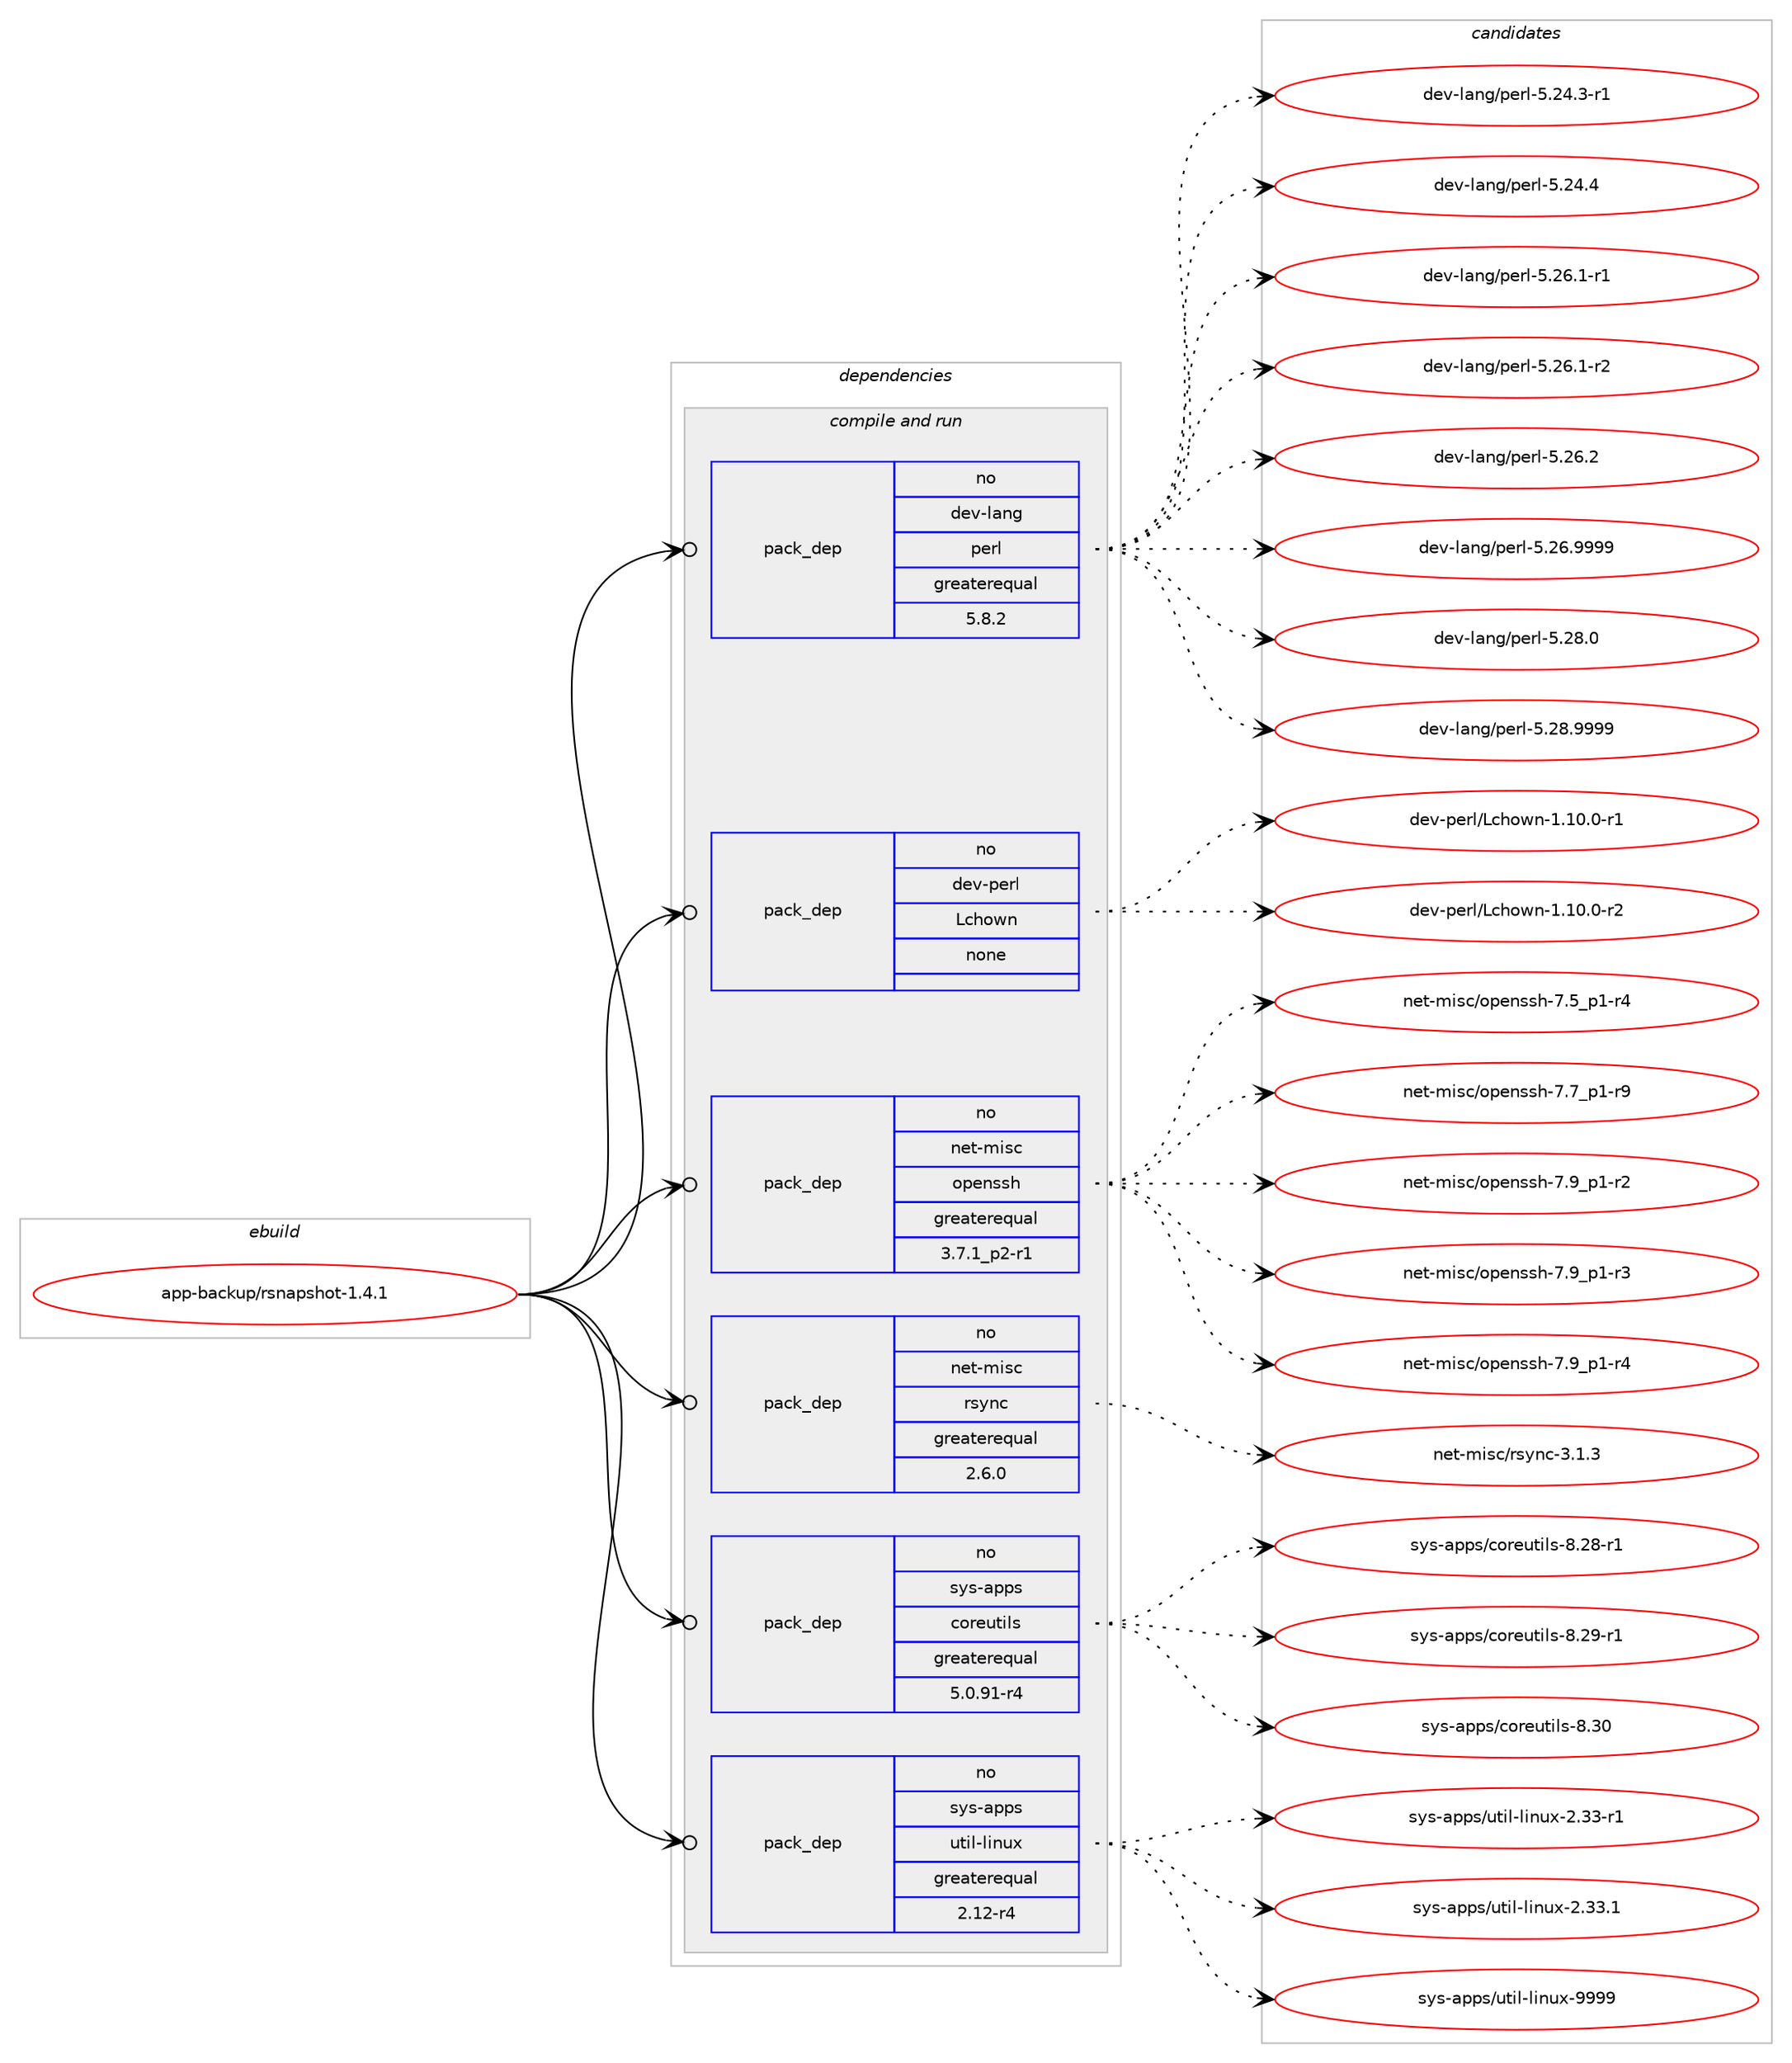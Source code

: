 digraph prolog {

# *************
# Graph options
# *************

newrank=true;
concentrate=true;
compound=true;
graph [rankdir=LR,fontname=Helvetica,fontsize=10,ranksep=1.5];#, ranksep=2.5, nodesep=0.2];
edge  [arrowhead=vee];
node  [fontname=Helvetica,fontsize=10];

# **********
# The ebuild
# **********

subgraph cluster_leftcol {
color=gray;
rank=same;
label=<<i>ebuild</i>>;
id [label="app-backup/rsnapshot-1.4.1", color=red, width=4, href="../app-backup/rsnapshot-1.4.1.svg"];
}

# ****************
# The dependencies
# ****************

subgraph cluster_midcol {
color=gray;
label=<<i>dependencies</i>>;
subgraph cluster_compile {
fillcolor="#eeeeee";
style=filled;
label=<<i>compile</i>>;
}
subgraph cluster_compileandrun {
fillcolor="#eeeeee";
style=filled;
label=<<i>compile and run</i>>;
subgraph pack906822 {
dependency1273937 [label=<<TABLE BORDER="0" CELLBORDER="1" CELLSPACING="0" CELLPADDING="4" WIDTH="220"><TR><TD ROWSPAN="6" CELLPADDING="30">pack_dep</TD></TR><TR><TD WIDTH="110">no</TD></TR><TR><TD>dev-lang</TD></TR><TR><TD>perl</TD></TR><TR><TD>greaterequal</TD></TR><TR><TD>5.8.2</TD></TR></TABLE>>, shape=none, color=blue];
}
id:e -> dependency1273937:w [weight=20,style="solid",arrowhead="odotvee"];
subgraph pack906823 {
dependency1273938 [label=<<TABLE BORDER="0" CELLBORDER="1" CELLSPACING="0" CELLPADDING="4" WIDTH="220"><TR><TD ROWSPAN="6" CELLPADDING="30">pack_dep</TD></TR><TR><TD WIDTH="110">no</TD></TR><TR><TD>dev-perl</TD></TR><TR><TD>Lchown</TD></TR><TR><TD>none</TD></TR><TR><TD></TD></TR></TABLE>>, shape=none, color=blue];
}
id:e -> dependency1273938:w [weight=20,style="solid",arrowhead="odotvee"];
subgraph pack906824 {
dependency1273939 [label=<<TABLE BORDER="0" CELLBORDER="1" CELLSPACING="0" CELLPADDING="4" WIDTH="220"><TR><TD ROWSPAN="6" CELLPADDING="30">pack_dep</TD></TR><TR><TD WIDTH="110">no</TD></TR><TR><TD>net-misc</TD></TR><TR><TD>openssh</TD></TR><TR><TD>greaterequal</TD></TR><TR><TD>3.7.1_p2-r1</TD></TR></TABLE>>, shape=none, color=blue];
}
id:e -> dependency1273939:w [weight=20,style="solid",arrowhead="odotvee"];
subgraph pack906825 {
dependency1273940 [label=<<TABLE BORDER="0" CELLBORDER="1" CELLSPACING="0" CELLPADDING="4" WIDTH="220"><TR><TD ROWSPAN="6" CELLPADDING="30">pack_dep</TD></TR><TR><TD WIDTH="110">no</TD></TR><TR><TD>net-misc</TD></TR><TR><TD>rsync</TD></TR><TR><TD>greaterequal</TD></TR><TR><TD>2.6.0</TD></TR></TABLE>>, shape=none, color=blue];
}
id:e -> dependency1273940:w [weight=20,style="solid",arrowhead="odotvee"];
subgraph pack906826 {
dependency1273941 [label=<<TABLE BORDER="0" CELLBORDER="1" CELLSPACING="0" CELLPADDING="4" WIDTH="220"><TR><TD ROWSPAN="6" CELLPADDING="30">pack_dep</TD></TR><TR><TD WIDTH="110">no</TD></TR><TR><TD>sys-apps</TD></TR><TR><TD>coreutils</TD></TR><TR><TD>greaterequal</TD></TR><TR><TD>5.0.91-r4</TD></TR></TABLE>>, shape=none, color=blue];
}
id:e -> dependency1273941:w [weight=20,style="solid",arrowhead="odotvee"];
subgraph pack906827 {
dependency1273942 [label=<<TABLE BORDER="0" CELLBORDER="1" CELLSPACING="0" CELLPADDING="4" WIDTH="220"><TR><TD ROWSPAN="6" CELLPADDING="30">pack_dep</TD></TR><TR><TD WIDTH="110">no</TD></TR><TR><TD>sys-apps</TD></TR><TR><TD>util-linux</TD></TR><TR><TD>greaterequal</TD></TR><TR><TD>2.12-r4</TD></TR></TABLE>>, shape=none, color=blue];
}
id:e -> dependency1273942:w [weight=20,style="solid",arrowhead="odotvee"];
}
subgraph cluster_run {
fillcolor="#eeeeee";
style=filled;
label=<<i>run</i>>;
}
}

# **************
# The candidates
# **************

subgraph cluster_choices {
rank=same;
color=gray;
label=<<i>candidates</i>>;

subgraph choice906822 {
color=black;
nodesep=1;
choice100101118451089711010347112101114108455346505246514511449 [label="dev-lang/perl-5.24.3-r1", color=red, width=4,href="../dev-lang/perl-5.24.3-r1.svg"];
choice10010111845108971101034711210111410845534650524652 [label="dev-lang/perl-5.24.4", color=red, width=4,href="../dev-lang/perl-5.24.4.svg"];
choice100101118451089711010347112101114108455346505446494511449 [label="dev-lang/perl-5.26.1-r1", color=red, width=4,href="../dev-lang/perl-5.26.1-r1.svg"];
choice100101118451089711010347112101114108455346505446494511450 [label="dev-lang/perl-5.26.1-r2", color=red, width=4,href="../dev-lang/perl-5.26.1-r2.svg"];
choice10010111845108971101034711210111410845534650544650 [label="dev-lang/perl-5.26.2", color=red, width=4,href="../dev-lang/perl-5.26.2.svg"];
choice10010111845108971101034711210111410845534650544657575757 [label="dev-lang/perl-5.26.9999", color=red, width=4,href="../dev-lang/perl-5.26.9999.svg"];
choice10010111845108971101034711210111410845534650564648 [label="dev-lang/perl-5.28.0", color=red, width=4,href="../dev-lang/perl-5.28.0.svg"];
choice10010111845108971101034711210111410845534650564657575757 [label="dev-lang/perl-5.28.9999", color=red, width=4,href="../dev-lang/perl-5.28.9999.svg"];
dependency1273937:e -> choice100101118451089711010347112101114108455346505246514511449:w [style=dotted,weight="100"];
dependency1273937:e -> choice10010111845108971101034711210111410845534650524652:w [style=dotted,weight="100"];
dependency1273937:e -> choice100101118451089711010347112101114108455346505446494511449:w [style=dotted,weight="100"];
dependency1273937:e -> choice100101118451089711010347112101114108455346505446494511450:w [style=dotted,weight="100"];
dependency1273937:e -> choice10010111845108971101034711210111410845534650544650:w [style=dotted,weight="100"];
dependency1273937:e -> choice10010111845108971101034711210111410845534650544657575757:w [style=dotted,weight="100"];
dependency1273937:e -> choice10010111845108971101034711210111410845534650564648:w [style=dotted,weight="100"];
dependency1273937:e -> choice10010111845108971101034711210111410845534650564657575757:w [style=dotted,weight="100"];
}
subgraph choice906823 {
color=black;
nodesep=1;
choice10010111845112101114108477699104111119110454946494846484511449 [label="dev-perl/Lchown-1.10.0-r1", color=red, width=4,href="../dev-perl/Lchown-1.10.0-r1.svg"];
choice10010111845112101114108477699104111119110454946494846484511450 [label="dev-perl/Lchown-1.10.0-r2", color=red, width=4,href="../dev-perl/Lchown-1.10.0-r2.svg"];
dependency1273938:e -> choice10010111845112101114108477699104111119110454946494846484511449:w [style=dotted,weight="100"];
dependency1273938:e -> choice10010111845112101114108477699104111119110454946494846484511450:w [style=dotted,weight="100"];
}
subgraph choice906824 {
color=black;
nodesep=1;
choice1101011164510910511599471111121011101151151044555465395112494511452 [label="net-misc/openssh-7.5_p1-r4", color=red, width=4,href="../net-misc/openssh-7.5_p1-r4.svg"];
choice1101011164510910511599471111121011101151151044555465595112494511457 [label="net-misc/openssh-7.7_p1-r9", color=red, width=4,href="../net-misc/openssh-7.7_p1-r9.svg"];
choice1101011164510910511599471111121011101151151044555465795112494511450 [label="net-misc/openssh-7.9_p1-r2", color=red, width=4,href="../net-misc/openssh-7.9_p1-r2.svg"];
choice1101011164510910511599471111121011101151151044555465795112494511451 [label="net-misc/openssh-7.9_p1-r3", color=red, width=4,href="../net-misc/openssh-7.9_p1-r3.svg"];
choice1101011164510910511599471111121011101151151044555465795112494511452 [label="net-misc/openssh-7.9_p1-r4", color=red, width=4,href="../net-misc/openssh-7.9_p1-r4.svg"];
dependency1273939:e -> choice1101011164510910511599471111121011101151151044555465395112494511452:w [style=dotted,weight="100"];
dependency1273939:e -> choice1101011164510910511599471111121011101151151044555465595112494511457:w [style=dotted,weight="100"];
dependency1273939:e -> choice1101011164510910511599471111121011101151151044555465795112494511450:w [style=dotted,weight="100"];
dependency1273939:e -> choice1101011164510910511599471111121011101151151044555465795112494511451:w [style=dotted,weight="100"];
dependency1273939:e -> choice1101011164510910511599471111121011101151151044555465795112494511452:w [style=dotted,weight="100"];
}
subgraph choice906825 {
color=black;
nodesep=1;
choice11010111645109105115994711411512111099455146494651 [label="net-misc/rsync-3.1.3", color=red, width=4,href="../net-misc/rsync-3.1.3.svg"];
dependency1273940:e -> choice11010111645109105115994711411512111099455146494651:w [style=dotted,weight="100"];
}
subgraph choice906826 {
color=black;
nodesep=1;
choice1151211154597112112115479911111410111711610510811545564650564511449 [label="sys-apps/coreutils-8.28-r1", color=red, width=4,href="../sys-apps/coreutils-8.28-r1.svg"];
choice1151211154597112112115479911111410111711610510811545564650574511449 [label="sys-apps/coreutils-8.29-r1", color=red, width=4,href="../sys-apps/coreutils-8.29-r1.svg"];
choice115121115459711211211547991111141011171161051081154556465148 [label="sys-apps/coreutils-8.30", color=red, width=4,href="../sys-apps/coreutils-8.30.svg"];
dependency1273941:e -> choice1151211154597112112115479911111410111711610510811545564650564511449:w [style=dotted,weight="100"];
dependency1273941:e -> choice1151211154597112112115479911111410111711610510811545564650574511449:w [style=dotted,weight="100"];
dependency1273941:e -> choice115121115459711211211547991111141011171161051081154556465148:w [style=dotted,weight="100"];
}
subgraph choice906827 {
color=black;
nodesep=1;
choice1151211154597112112115471171161051084510810511011712045504651514511449 [label="sys-apps/util-linux-2.33-r1", color=red, width=4,href="../sys-apps/util-linux-2.33-r1.svg"];
choice1151211154597112112115471171161051084510810511011712045504651514649 [label="sys-apps/util-linux-2.33.1", color=red, width=4,href="../sys-apps/util-linux-2.33.1.svg"];
choice115121115459711211211547117116105108451081051101171204557575757 [label="sys-apps/util-linux-9999", color=red, width=4,href="../sys-apps/util-linux-9999.svg"];
dependency1273942:e -> choice1151211154597112112115471171161051084510810511011712045504651514511449:w [style=dotted,weight="100"];
dependency1273942:e -> choice1151211154597112112115471171161051084510810511011712045504651514649:w [style=dotted,weight="100"];
dependency1273942:e -> choice115121115459711211211547117116105108451081051101171204557575757:w [style=dotted,weight="100"];
}
}

}
